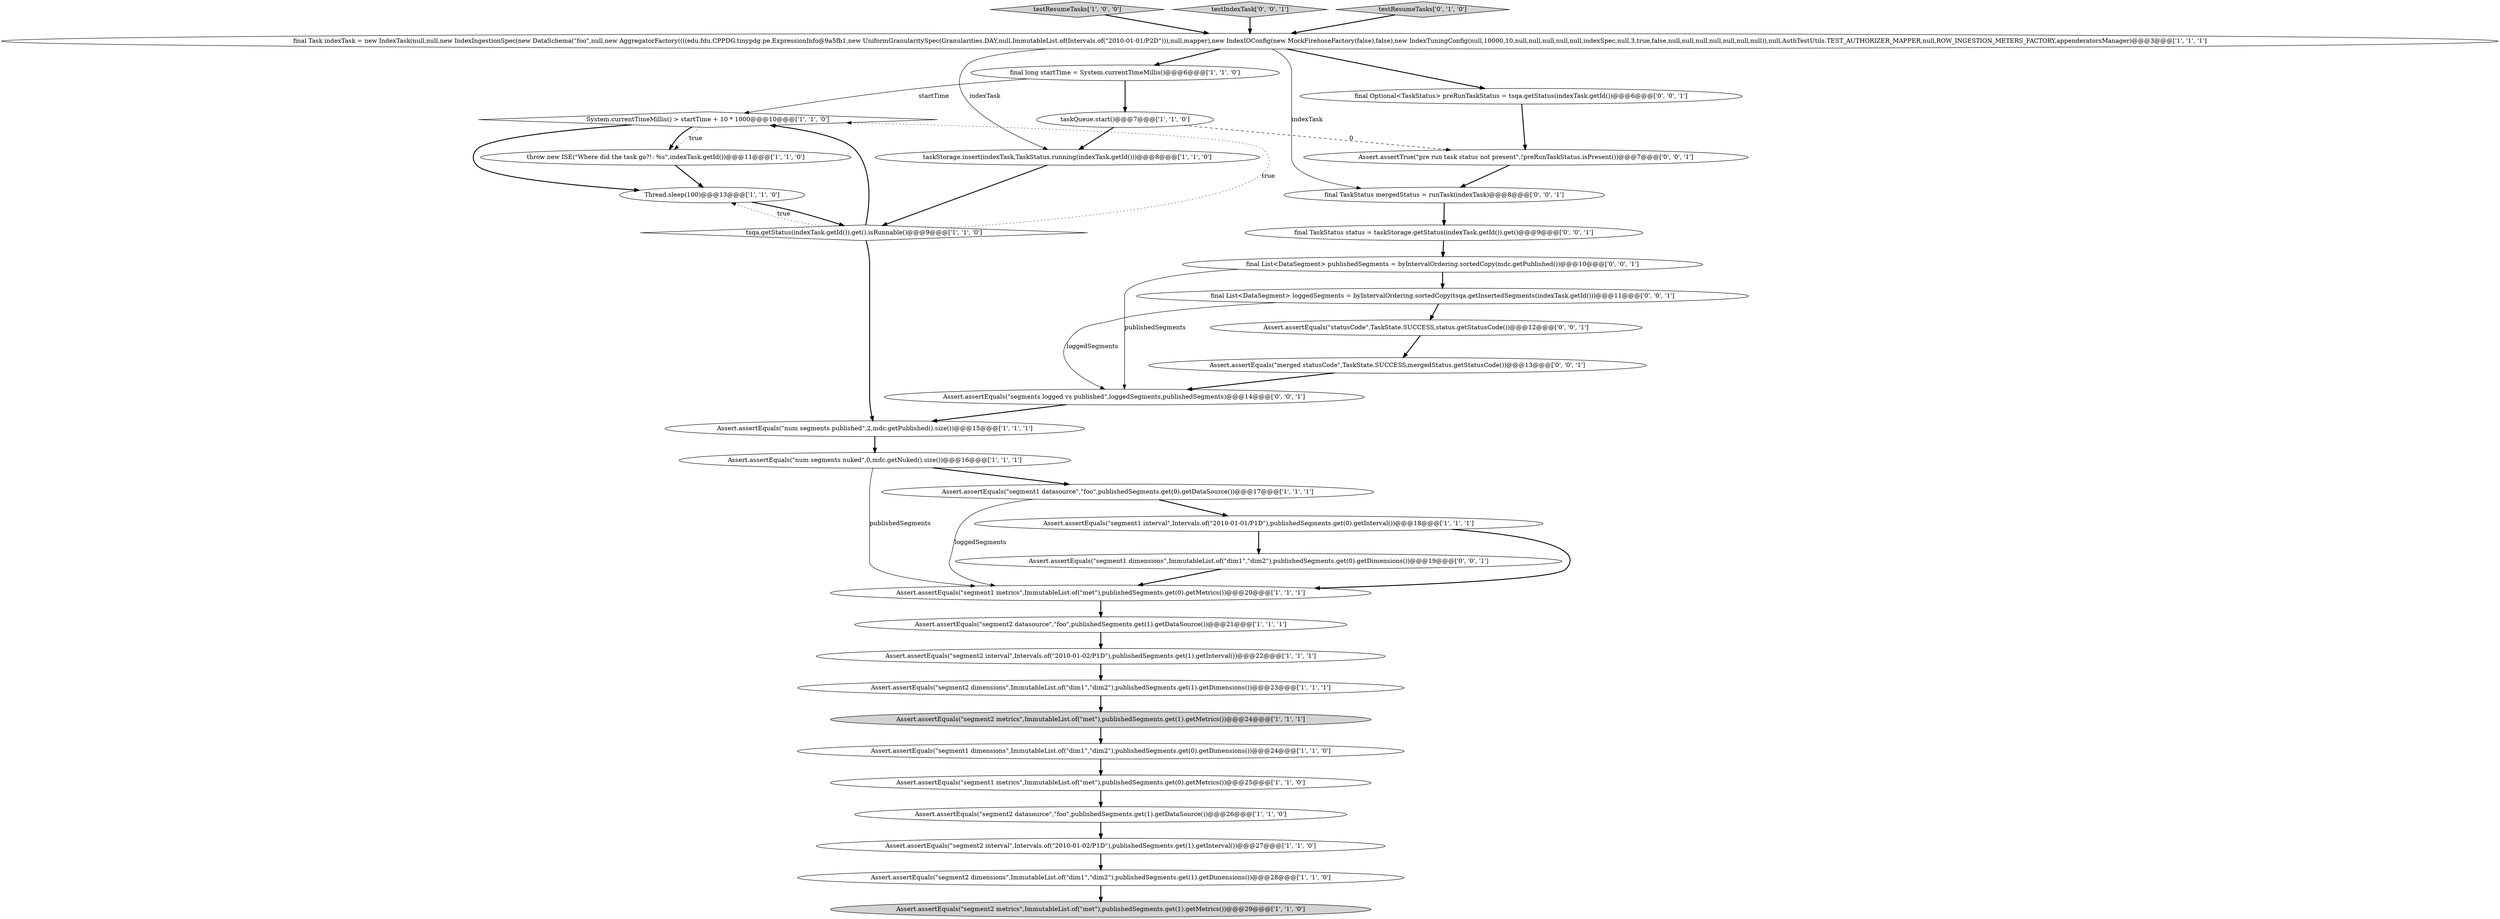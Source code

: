 digraph {
3 [style = filled, label = "final long startTime = System.currentTimeMillis()@@@6@@@['1', '1', '0']", fillcolor = white, shape = ellipse image = "AAA0AAABBB1BBB"];
6 [style = filled, label = "throw new ISE(\"Where did the task go?!: %s\",indexTask.getId())@@@11@@@['1', '1', '0']", fillcolor = white, shape = ellipse image = "AAA0AAABBB1BBB"];
9 [style = filled, label = "testResumeTasks['1', '0', '0']", fillcolor = lightgray, shape = diamond image = "AAA0AAABBB1BBB"];
16 [style = filled, label = "Assert.assertEquals(\"num segments published\",2,mdc.getPublished().size())@@@15@@@['1', '1', '1']", fillcolor = white, shape = ellipse image = "AAA0AAABBB1BBB"];
14 [style = filled, label = "Assert.assertEquals(\"segment1 metrics\",ImmutableList.of(\"met\"),publishedSegments.get(0).getMetrics())@@@20@@@['1', '1', '1']", fillcolor = white, shape = ellipse image = "AAA0AAABBB1BBB"];
19 [style = filled, label = "System.currentTimeMillis() > startTime + 10 * 1000@@@10@@@['1', '1', '0']", fillcolor = white, shape = diamond image = "AAA0AAABBB1BBB"];
12 [style = filled, label = "Assert.assertEquals(\"segment2 interval\",Intervals.of(\"2010-01-02/P1D\"),publishedSegments.get(1).getInterval())@@@22@@@['1', '1', '1']", fillcolor = white, shape = ellipse image = "AAA0AAABBB1BBB"];
28 [style = filled, label = "final TaskStatus status = taskStorage.getStatus(indexTask.getId()).get()@@@9@@@['0', '0', '1']", fillcolor = white, shape = ellipse image = "AAA0AAABBB3BBB"];
13 [style = filled, label = "Thread.sleep(100)@@@13@@@['1', '1', '0']", fillcolor = white, shape = ellipse image = "AAA0AAABBB1BBB"];
25 [style = filled, label = "final TaskStatus mergedStatus = runTask(indexTask)@@@8@@@['0', '0', '1']", fillcolor = white, shape = ellipse image = "AAA0AAABBB3BBB"];
2 [style = filled, label = "final Task indexTask = new IndexTask(null,null,new IndexIngestionSpec(new DataSchema(\"foo\",null,new AggregatorFactory((((edu.fdu.CPPDG.tinypdg.pe.ExpressionInfo@9a5fb1,new UniformGranularitySpec(Granularities.DAY,null,ImmutableList.of(Intervals.of(\"2010-01-01/P2D\"))),null,mapper),new IndexIOConfig(new MockFirehoseFactory(false),false),new IndexTuningConfig(null,10000,10,null,null,null,null,null,indexSpec,null,3,true,false,null,null,null,null,null,null,null)),null,AuthTestUtils.TEST_AUTHORIZER_MAPPER,null,ROW_INGESTION_METERS_FACTORY,appenderatorsManager)@@@3@@@['1', '1', '1']", fillcolor = white, shape = ellipse image = "AAA0AAABBB1BBB"];
1 [style = filled, label = "Assert.assertEquals(\"segment1 dimensions\",ImmutableList.of(\"dim1\",\"dim2\"),publishedSegments.get(0).getDimensions())@@@24@@@['1', '1', '0']", fillcolor = white, shape = ellipse image = "AAA0AAABBB1BBB"];
29 [style = filled, label = "Assert.assertEquals(\"segment1 dimensions\",ImmutableList.of(\"dim1\",\"dim2\"),publishedSegments.get(0).getDimensions())@@@19@@@['0', '0', '1']", fillcolor = white, shape = ellipse image = "AAA0AAABBB3BBB"];
7 [style = filled, label = "Assert.assertEquals(\"segment1 datasource\",\"foo\",publishedSegments.get(0).getDataSource())@@@17@@@['1', '1', '1']", fillcolor = white, shape = ellipse image = "AAA0AAABBB1BBB"];
32 [style = filled, label = "Assert.assertEquals(\"segments logged vs published\",loggedSegments,publishedSegments)@@@14@@@['0', '0', '1']", fillcolor = white, shape = ellipse image = "AAA0AAABBB3BBB"];
4 [style = filled, label = "Assert.assertEquals(\"segment2 datasource\",\"foo\",publishedSegments.get(1).getDataSource())@@@26@@@['1', '1', '0']", fillcolor = white, shape = ellipse image = "AAA0AAABBB1BBB"];
8 [style = filled, label = "Assert.assertEquals(\"segment1 interval\",Intervals.of(\"2010-01-01/P1D\"),publishedSegments.get(0).getInterval())@@@18@@@['1', '1', '1']", fillcolor = white, shape = ellipse image = "AAA0AAABBB1BBB"];
11 [style = filled, label = "Assert.assertEquals(\"segment2 datasource\",\"foo\",publishedSegments.get(1).getDataSource())@@@21@@@['1', '1', '1']", fillcolor = white, shape = ellipse image = "AAA0AAABBB1BBB"];
26 [style = filled, label = "Assert.assertTrue(\"pre run task status not present\",!preRunTaskStatus.isPresent())@@@7@@@['0', '0', '1']", fillcolor = white, shape = ellipse image = "AAA0AAABBB3BBB"];
27 [style = filled, label = "final List<DataSegment> loggedSegments = byIntervalOrdering.sortedCopy(tsqa.getInsertedSegments(indexTask.getId()))@@@11@@@['0', '0', '1']", fillcolor = white, shape = ellipse image = "AAA0AAABBB3BBB"];
31 [style = filled, label = "testIndexTask['0', '0', '1']", fillcolor = lightgray, shape = diamond image = "AAA0AAABBB3BBB"];
0 [style = filled, label = "tsqa.getStatus(indexTask.getId()).get().isRunnable()@@@9@@@['1', '1', '0']", fillcolor = white, shape = diamond image = "AAA0AAABBB1BBB"];
22 [style = filled, label = "Assert.assertEquals(\"segment2 dimensions\",ImmutableList.of(\"dim1\",\"dim2\"),publishedSegments.get(1).getDimensions())@@@28@@@['1', '1', '0']", fillcolor = white, shape = ellipse image = "AAA0AAABBB1BBB"];
35 [style = filled, label = "final List<DataSegment> publishedSegments = byIntervalOrdering.sortedCopy(mdc.getPublished())@@@10@@@['0', '0', '1']", fillcolor = white, shape = ellipse image = "AAA0AAABBB3BBB"];
34 [style = filled, label = "final Optional<TaskStatus> preRunTaskStatus = tsqa.getStatus(indexTask.getId())@@@6@@@['0', '0', '1']", fillcolor = white, shape = ellipse image = "AAA0AAABBB3BBB"];
5 [style = filled, label = "Assert.assertEquals(\"segment2 metrics\",ImmutableList.of(\"met\"),publishedSegments.get(1).getMetrics())@@@29@@@['1', '1', '0']", fillcolor = lightgray, shape = ellipse image = "AAA0AAABBB1BBB"];
17 [style = filled, label = "Assert.assertEquals(\"segment2 interval\",Intervals.of(\"2010-01-02/P1D\"),publishedSegments.get(1).getInterval())@@@27@@@['1', '1', '0']", fillcolor = white, shape = ellipse image = "AAA0AAABBB1BBB"];
30 [style = filled, label = "Assert.assertEquals(\"merged statusCode\",TaskState.SUCCESS,mergedStatus.getStatusCode())@@@13@@@['0', '0', '1']", fillcolor = white, shape = ellipse image = "AAA0AAABBB3BBB"];
33 [style = filled, label = "Assert.assertEquals(\"statusCode\",TaskState.SUCCESS,status.getStatusCode())@@@12@@@['0', '0', '1']", fillcolor = white, shape = ellipse image = "AAA0AAABBB3BBB"];
24 [style = filled, label = "testResumeTasks['0', '1', '0']", fillcolor = lightgray, shape = diamond image = "AAA0AAABBB2BBB"];
23 [style = filled, label = "Assert.assertEquals(\"segment2 metrics\",ImmutableList.of(\"met\"),publishedSegments.get(1).getMetrics())@@@24@@@['1', '1', '1']", fillcolor = lightgray, shape = ellipse image = "AAA0AAABBB1BBB"];
20 [style = filled, label = "Assert.assertEquals(\"segment2 dimensions\",ImmutableList.of(\"dim1\",\"dim2\"),publishedSegments.get(1).getDimensions())@@@23@@@['1', '1', '1']", fillcolor = white, shape = ellipse image = "AAA0AAABBB1BBB"];
10 [style = filled, label = "Assert.assertEquals(\"num segments nuked\",0,mdc.getNuked().size())@@@16@@@['1', '1', '1']", fillcolor = white, shape = ellipse image = "AAA0AAABBB1BBB"];
15 [style = filled, label = "taskQueue.start()@@@7@@@['1', '1', '0']", fillcolor = white, shape = ellipse image = "AAA0AAABBB1BBB"];
18 [style = filled, label = "taskStorage.insert(indexTask,TaskStatus.running(indexTask.getId()))@@@8@@@['1', '1', '0']", fillcolor = white, shape = ellipse image = "AAA0AAABBB1BBB"];
21 [style = filled, label = "Assert.assertEquals(\"segment1 metrics\",ImmutableList.of(\"met\"),publishedSegments.get(0).getMetrics())@@@25@@@['1', '1', '0']", fillcolor = white, shape = ellipse image = "AAA0AAABBB1BBB"];
20->23 [style = bold, label=""];
8->14 [style = bold, label=""];
22->5 [style = bold, label=""];
7->8 [style = bold, label=""];
19->6 [style = bold, label=""];
11->12 [style = bold, label=""];
28->35 [style = bold, label=""];
27->33 [style = bold, label=""];
15->18 [style = bold, label=""];
24->2 [style = bold, label=""];
23->1 [style = bold, label=""];
13->0 [style = bold, label=""];
10->14 [style = solid, label="publishedSegments"];
1->21 [style = bold, label=""];
9->2 [style = bold, label=""];
0->19 [style = bold, label=""];
6->13 [style = bold, label=""];
4->17 [style = bold, label=""];
2->34 [style = bold, label=""];
3->19 [style = solid, label="startTime"];
0->13 [style = dotted, label="true"];
7->14 [style = solid, label="loggedSegments"];
14->11 [style = bold, label=""];
16->10 [style = bold, label=""];
19->13 [style = bold, label=""];
35->27 [style = bold, label=""];
2->3 [style = bold, label=""];
26->25 [style = bold, label=""];
10->7 [style = bold, label=""];
25->28 [style = bold, label=""];
33->30 [style = bold, label=""];
8->29 [style = bold, label=""];
35->32 [style = solid, label="publishedSegments"];
2->25 [style = solid, label="indexTask"];
30->32 [style = bold, label=""];
31->2 [style = bold, label=""];
12->20 [style = bold, label=""];
27->32 [style = solid, label="loggedSegments"];
3->15 [style = bold, label=""];
32->16 [style = bold, label=""];
2->18 [style = solid, label="indexTask"];
17->22 [style = bold, label=""];
29->14 [style = bold, label=""];
19->6 [style = dotted, label="true"];
21->4 [style = bold, label=""];
15->26 [style = dashed, label="0"];
34->26 [style = bold, label=""];
0->19 [style = dotted, label="true"];
18->0 [style = bold, label=""];
0->16 [style = bold, label=""];
}
